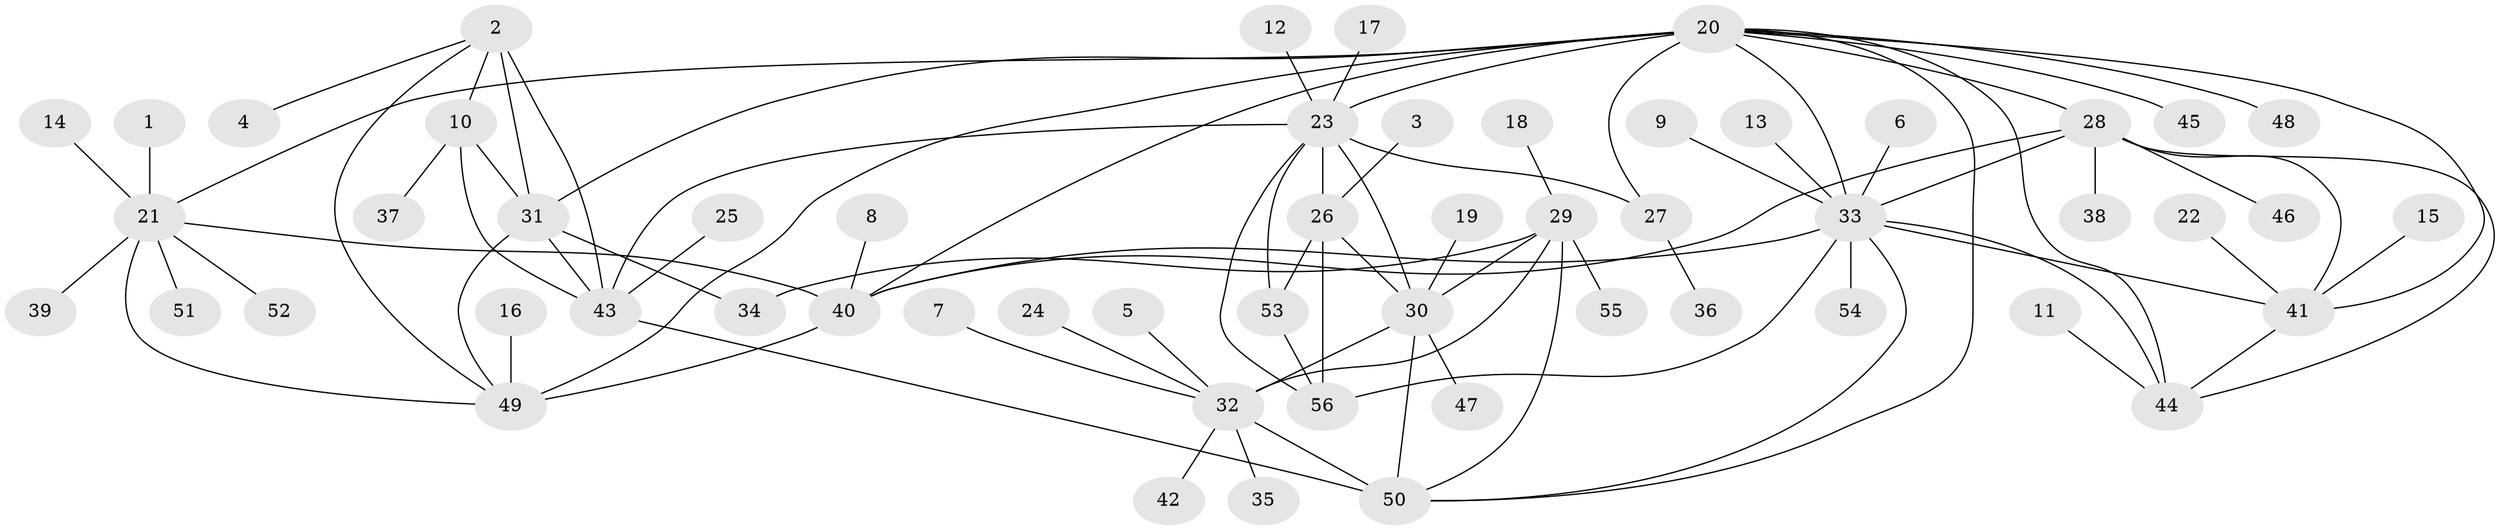 // original degree distribution, {5: 0.028037383177570093, 11: 0.018691588785046728, 7: 0.056074766355140186, 6: 0.028037383177570093, 8: 0.037383177570093455, 10: 0.009345794392523364, 9: 0.037383177570093455, 4: 0.018691588785046728, 13: 0.009345794392523364, 1: 0.5981308411214953, 2: 0.12149532710280374, 3: 0.037383177570093455}
// Generated by graph-tools (version 1.1) at 2025/50/03/09/25 03:50:29]
// undirected, 56 vertices, 85 edges
graph export_dot {
graph [start="1"]
  node [color=gray90,style=filled];
  1;
  2;
  3;
  4;
  5;
  6;
  7;
  8;
  9;
  10;
  11;
  12;
  13;
  14;
  15;
  16;
  17;
  18;
  19;
  20;
  21;
  22;
  23;
  24;
  25;
  26;
  27;
  28;
  29;
  30;
  31;
  32;
  33;
  34;
  35;
  36;
  37;
  38;
  39;
  40;
  41;
  42;
  43;
  44;
  45;
  46;
  47;
  48;
  49;
  50;
  51;
  52;
  53;
  54;
  55;
  56;
  1 -- 21 [weight=1.0];
  2 -- 4 [weight=1.0];
  2 -- 10 [weight=2.0];
  2 -- 31 [weight=2.0];
  2 -- 43 [weight=2.0];
  2 -- 49 [weight=1.0];
  3 -- 26 [weight=1.0];
  5 -- 32 [weight=1.0];
  6 -- 33 [weight=1.0];
  7 -- 32 [weight=1.0];
  8 -- 40 [weight=1.0];
  9 -- 33 [weight=1.0];
  10 -- 31 [weight=1.0];
  10 -- 37 [weight=1.0];
  10 -- 43 [weight=1.0];
  11 -- 44 [weight=1.0];
  12 -- 23 [weight=1.0];
  13 -- 33 [weight=1.0];
  14 -- 21 [weight=1.0];
  15 -- 41 [weight=1.0];
  16 -- 49 [weight=1.0];
  17 -- 23 [weight=1.0];
  18 -- 29 [weight=1.0];
  19 -- 30 [weight=1.0];
  20 -- 21 [weight=1.0];
  20 -- 23 [weight=1.0];
  20 -- 27 [weight=1.0];
  20 -- 28 [weight=1.0];
  20 -- 31 [weight=1.0];
  20 -- 33 [weight=1.0];
  20 -- 40 [weight=1.0];
  20 -- 41 [weight=1.0];
  20 -- 44 [weight=1.0];
  20 -- 45 [weight=1.0];
  20 -- 48 [weight=1.0];
  20 -- 49 [weight=2.0];
  20 -- 50 [weight=1.0];
  21 -- 39 [weight=1.0];
  21 -- 40 [weight=1.0];
  21 -- 49 [weight=2.0];
  21 -- 51 [weight=1.0];
  21 -- 52 [weight=1.0];
  22 -- 41 [weight=1.0];
  23 -- 26 [weight=2.0];
  23 -- 27 [weight=1.0];
  23 -- 30 [weight=1.0];
  23 -- 43 [weight=1.0];
  23 -- 53 [weight=1.0];
  23 -- 56 [weight=1.0];
  24 -- 32 [weight=1.0];
  25 -- 43 [weight=1.0];
  26 -- 30 [weight=1.0];
  26 -- 53 [weight=2.0];
  26 -- 56 [weight=2.0];
  27 -- 36 [weight=1.0];
  28 -- 33 [weight=1.0];
  28 -- 38 [weight=1.0];
  28 -- 40 [weight=1.0];
  28 -- 41 [weight=1.0];
  28 -- 44 [weight=1.0];
  28 -- 46 [weight=1.0];
  29 -- 30 [weight=1.0];
  29 -- 32 [weight=1.0];
  29 -- 34 [weight=1.0];
  29 -- 50 [weight=2.0];
  29 -- 55 [weight=1.0];
  30 -- 32 [weight=1.0];
  30 -- 47 [weight=1.0];
  30 -- 50 [weight=2.0];
  31 -- 34 [weight=1.0];
  31 -- 43 [weight=1.0];
  31 -- 49 [weight=1.0];
  32 -- 35 [weight=1.0];
  32 -- 42 [weight=1.0];
  32 -- 50 [weight=2.0];
  33 -- 40 [weight=1.0];
  33 -- 41 [weight=1.0];
  33 -- 44 [weight=1.0];
  33 -- 50 [weight=1.0];
  33 -- 54 [weight=1.0];
  33 -- 56 [weight=1.0];
  40 -- 49 [weight=2.0];
  41 -- 44 [weight=1.0];
  43 -- 50 [weight=1.0];
  53 -- 56 [weight=1.0];
}
